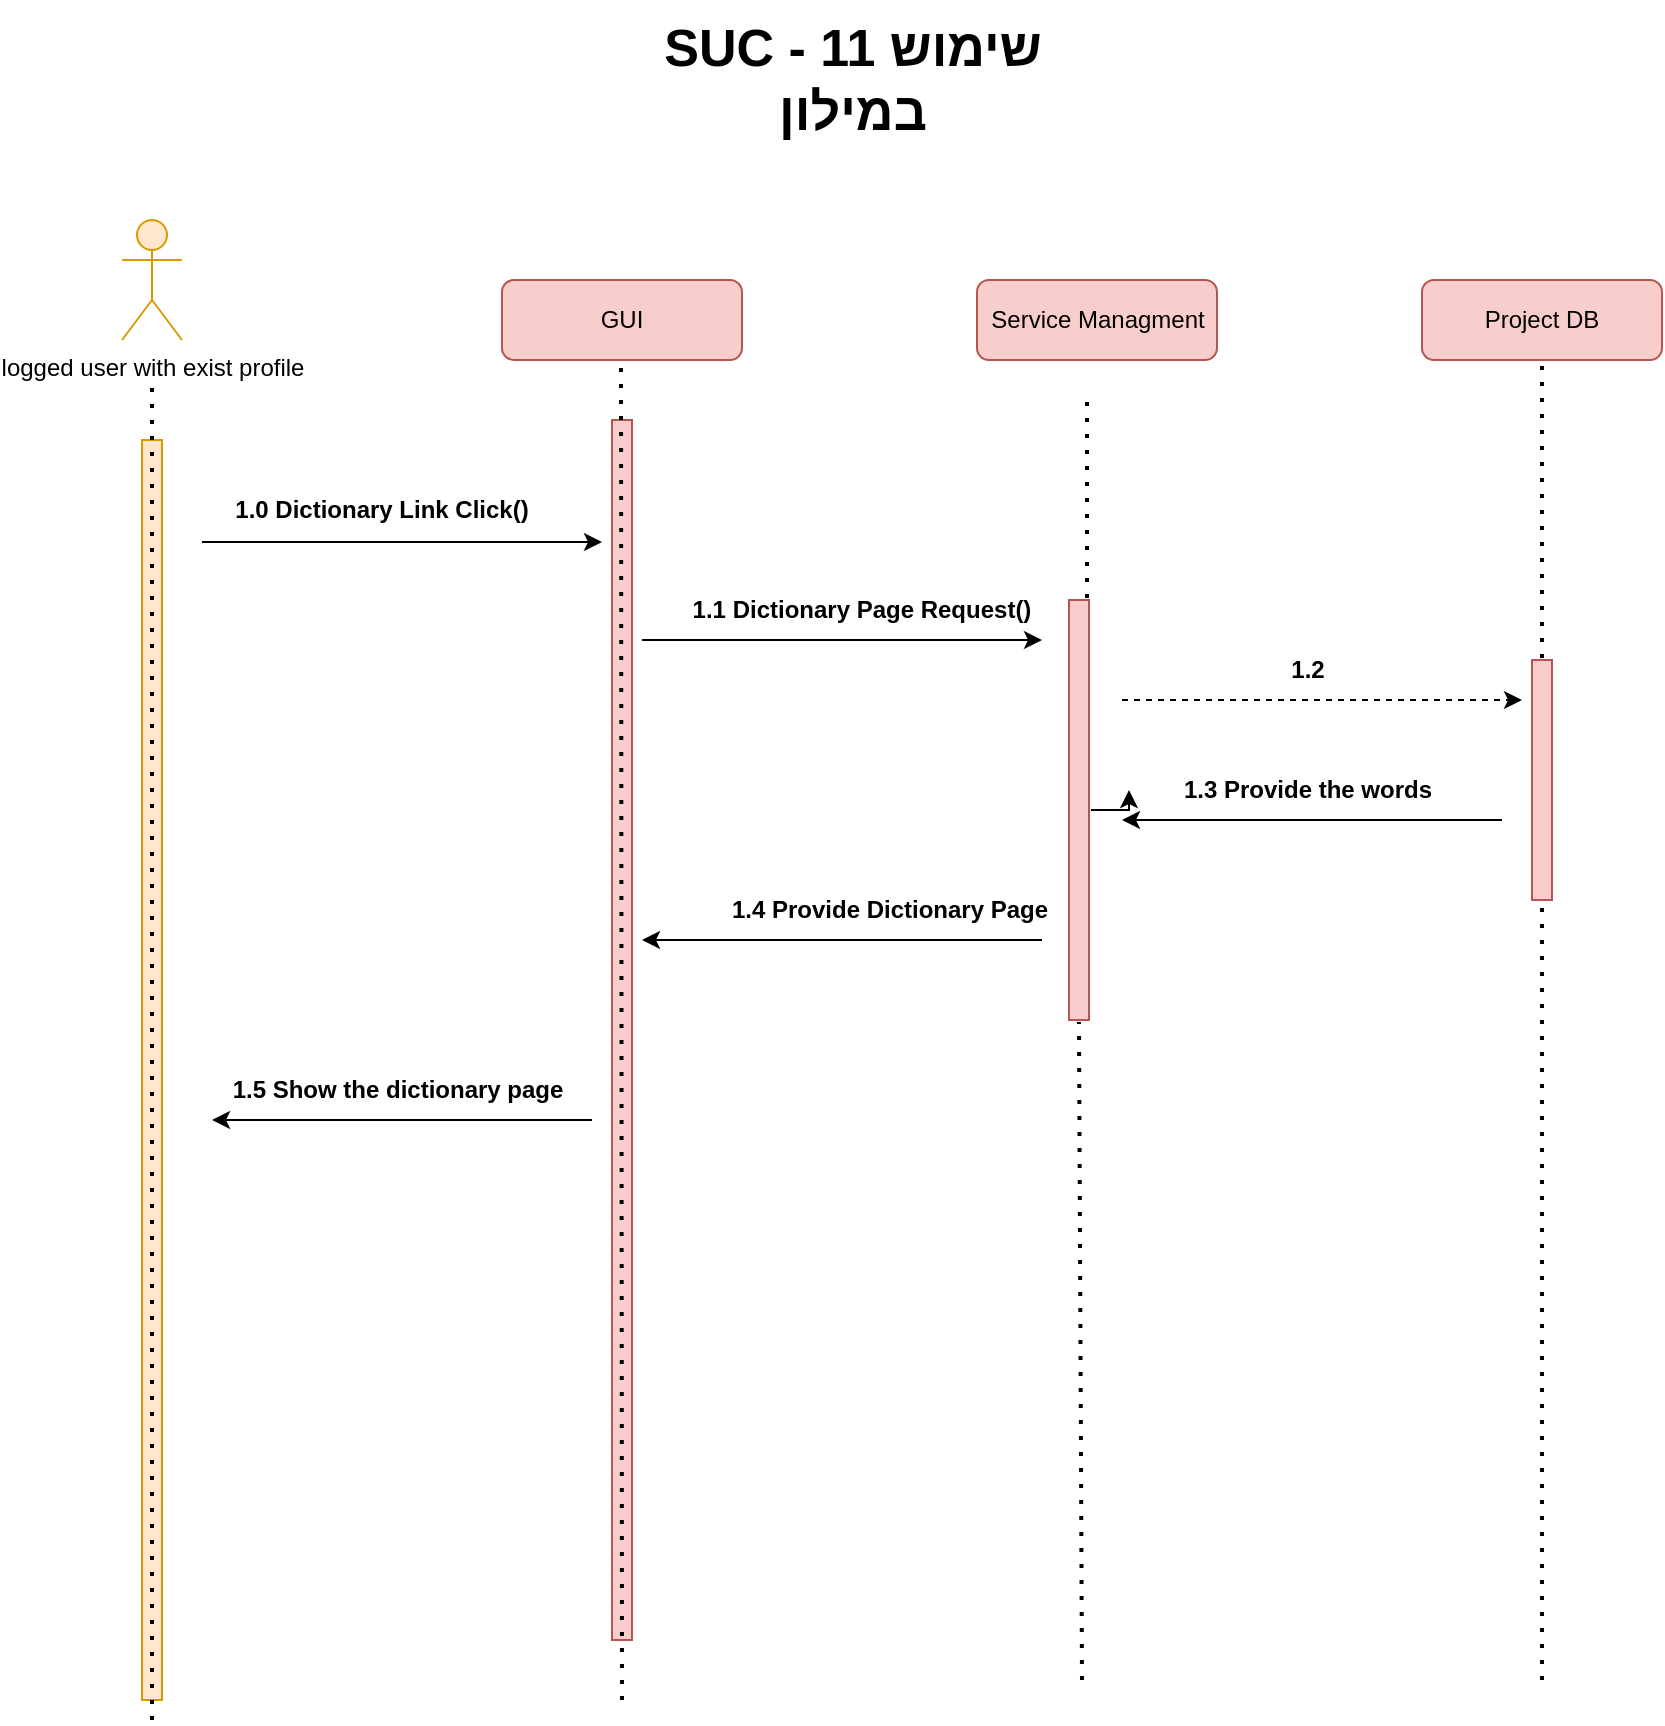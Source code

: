 <mxfile version="15.4.0" type="device"><diagram id="7uZCH2WHSXq1aa201ih5" name="Page-1"><mxGraphModel dx="1851" dy="584" grid="1" gridSize="10" guides="1" tooltips="1" connect="1" arrows="1" fold="1" page="1" pageScale="1" pageWidth="827" pageHeight="1169" math="0" shadow="0"><root><mxCell id="0"/><mxCell id="1" parent="0"/><mxCell id="6OuJZSdVUrKAz_O-S9y5-1" value="Service Managment" style="rounded=1;whiteSpace=wrap;html=1;fillColor=#f8cecc;strokeColor=#b85450;" parent="1" vertex="1"><mxGeometry x="327.5" y="210" width="120" height="40" as="geometry"/></mxCell><mxCell id="6OuJZSdVUrKAz_O-S9y5-2" value="logged user with exist profile" style="shape=umlActor;verticalLabelPosition=bottom;verticalAlign=top;html=1;outlineConnect=0;fillColor=#ffe6cc;strokeColor=#d79b00;" parent="1" vertex="1"><mxGeometry x="-100" y="180" width="30" height="60" as="geometry"/></mxCell><mxCell id="6OuJZSdVUrKAz_O-S9y5-3" value="SUC - 11 שימוש במילון" style="text;html=1;strokeColor=none;fillColor=none;align=center;verticalAlign=middle;whiteSpace=wrap;rounded=0;fontStyle=1;fontSize=26;" parent="1" vertex="1"><mxGeometry x="137.5" y="70" width="255" height="80" as="geometry"/></mxCell><mxCell id="6OuJZSdVUrKAz_O-S9y5-4" value="" style="endArrow=classic;html=1;rounded=0;fontSize=14;" parent="1" edge="1"><mxGeometry width="50" height="50" relative="1" as="geometry"><mxPoint x="-60" y="341" as="sourcePoint"/><mxPoint x="140" y="341" as="targetPoint"/></mxGeometry></mxCell><mxCell id="6OuJZSdVUrKAz_O-S9y5-5" value="&lt;font style=&quot;font-size: 12px&quot;&gt;1.0 Dictionary Link Click()&lt;/font&gt;" style="text;html=1;strokeColor=none;fillColor=none;align=center;verticalAlign=middle;whiteSpace=wrap;rounded=0;shadow=0;glass=0;sketch=0;fontSize=12;fontStyle=1" parent="1" vertex="1"><mxGeometry x="-60" y="320" width="180" height="10" as="geometry"/></mxCell><mxCell id="6OuJZSdVUrKAz_O-S9y5-6" value="GUI" style="rounded=1;whiteSpace=wrap;html=1;fillColor=#f8cecc;strokeColor=#b85450;" parent="1" vertex="1"><mxGeometry x="90" y="210" width="120" height="40" as="geometry"/></mxCell><mxCell id="6OuJZSdVUrKAz_O-S9y5-7" value="" style="html=1;points=[];perimeter=orthogonalPerimeter;fontSize=14;fillColor=#f8cecc;strokeColor=#b85450;perimeterSpacing=1;rounded=0;shadow=0;glass=0;sketch=0;" parent="1" vertex="1"><mxGeometry x="145" y="280" width="10" height="610" as="geometry"/></mxCell><mxCell id="6OuJZSdVUrKAz_O-S9y5-8" value="" style="endArrow=classic;html=1;rounded=0;fontSize=14;" parent="1" edge="1"><mxGeometry width="50" height="50" relative="1" as="geometry"><mxPoint x="160" y="390" as="sourcePoint"/><mxPoint x="360" y="390" as="targetPoint"/></mxGeometry></mxCell><mxCell id="6OuJZSdVUrKAz_O-S9y5-9" value="&lt;font style=&quot;font-size: 12px&quot;&gt;1.1 Dictionary Page Request()&lt;/font&gt;" style="text;html=1;strokeColor=none;fillColor=none;align=center;verticalAlign=middle;whiteSpace=wrap;rounded=0;shadow=0;glass=0;sketch=0;fontSize=12;fontStyle=1" parent="1" vertex="1"><mxGeometry x="170" y="370" width="200" height="10" as="geometry"/></mxCell><mxCell id="6OuJZSdVUrKAz_O-S9y5-10" value="" style="html=1;points=[];perimeter=orthogonalPerimeter;fontSize=14;fillColor=#ffe6cc;strokeColor=#d79b00;perimeterSpacing=1;rounded=0;shadow=0;glass=0;sketch=0;" parent="1" vertex="1"><mxGeometry x="-90" y="290" width="10" height="630" as="geometry"/></mxCell><mxCell id="6OuJZSdVUrKAz_O-S9y5-12" value="Project DB" style="rounded=1;whiteSpace=wrap;html=1;fillColor=#f8cecc;strokeColor=#b85450;" parent="1" vertex="1"><mxGeometry x="550" y="210" width="120" height="40" as="geometry"/></mxCell><mxCell id="6OuJZSdVUrKAz_O-S9y5-13" value="" style="endArrow=none;dashed=1;html=1;dashPattern=1 3;strokeWidth=2;rounded=0;fontSize=14;entryX=0.5;entryY=1;entryDx=0;entryDy=0;startArrow=none;" parent="1" source="6OuJZSdVUrKAz_O-S9y5-16" target="6OuJZSdVUrKAz_O-S9y5-12" edge="1"><mxGeometry width="50" height="50" relative="1" as="geometry"><mxPoint x="610" y="660" as="sourcePoint"/><mxPoint x="630" y="340" as="targetPoint"/></mxGeometry></mxCell><mxCell id="6OuJZSdVUrKAz_O-S9y5-14" value="" style="endArrow=classic;html=1;rounded=0;fontSize=14;" parent="1" edge="1"><mxGeometry width="50" height="50" relative="1" as="geometry"><mxPoint x="590" y="480" as="sourcePoint"/><mxPoint x="400" y="480" as="targetPoint"/></mxGeometry></mxCell><mxCell id="6OuJZSdVUrKAz_O-S9y5-16" value="" style="html=1;points=[];perimeter=orthogonalPerimeter;fontSize=14;fillColor=#f8cecc;strokeColor=#b85450;perimeterSpacing=1;rounded=0;shadow=0;glass=0;sketch=0;" parent="1" vertex="1"><mxGeometry x="605" y="400" width="10" height="120" as="geometry"/></mxCell><mxCell id="6OuJZSdVUrKAz_O-S9y5-17" value="" style="endArrow=none;dashed=1;html=1;dashPattern=1 3;strokeWidth=2;rounded=0;fontSize=14;entryX=0.5;entryY=1;entryDx=0;entryDy=0;startArrow=none;" parent="1" target="6OuJZSdVUrKAz_O-S9y5-16" edge="1"><mxGeometry width="50" height="50" relative="1" as="geometry"><mxPoint x="610" y="910" as="sourcePoint"/><mxPoint x="610" y="250" as="targetPoint"/></mxGeometry></mxCell><mxCell id="6OuJZSdVUrKAz_O-S9y5-18" value="" style="endArrow=classic;html=1;rounded=0;fontSize=14;dashed=1;" parent="1" edge="1"><mxGeometry width="50" height="50" relative="1" as="geometry"><mxPoint x="400" y="420" as="sourcePoint"/><mxPoint x="600" y="420" as="targetPoint"/></mxGeometry></mxCell><mxCell id="6OuJZSdVUrKAz_O-S9y5-19" value="&lt;font style=&quot;font-size: 12px&quot;&gt;1.2&lt;/font&gt;" style="text;html=1;strokeColor=none;fillColor=none;align=center;verticalAlign=middle;whiteSpace=wrap;rounded=0;shadow=0;glass=0;sketch=0;fontSize=12;fontStyle=1" parent="1" vertex="1"><mxGeometry x="392.5" y="400" width="200" height="10" as="geometry"/></mxCell><mxCell id="6OuJZSdVUrKAz_O-S9y5-21" value="&lt;font style=&quot;font-size: 12px&quot;&gt;1.3 Provide the words&lt;/font&gt;" style="text;html=1;strokeColor=none;fillColor=none;align=center;verticalAlign=middle;whiteSpace=wrap;rounded=0;shadow=0;glass=0;sketch=0;fontSize=12;fontStyle=1" parent="1" vertex="1"><mxGeometry x="392.5" y="460" width="200" height="10" as="geometry"/></mxCell><mxCell id="6OuJZSdVUrKAz_O-S9y5-22" value="" style="endArrow=classic;html=1;rounded=0;fontSize=14;" parent="1" edge="1"><mxGeometry width="50" height="50" relative="1" as="geometry"><mxPoint x="360" y="540" as="sourcePoint"/><mxPoint x="160" y="540" as="targetPoint"/></mxGeometry></mxCell><mxCell id="6OuJZSdVUrKAz_O-S9y5-23" value="&lt;font style=&quot;font-size: 12px&quot;&gt;1.4 Provide Dictionary Page&lt;/font&gt;" style="text;html=1;strokeColor=none;fillColor=none;align=center;verticalAlign=middle;whiteSpace=wrap;rounded=0;shadow=0;glass=0;sketch=0;fontSize=12;fontStyle=1" parent="1" vertex="1"><mxGeometry x="183.5" y="520" width="200" height="10" as="geometry"/></mxCell><mxCell id="6OuJZSdVUrKAz_O-S9y5-24" value="" style="endArrow=classic;html=1;rounded=0;fontSize=14;" parent="1" edge="1"><mxGeometry width="50" height="50" relative="1" as="geometry"><mxPoint x="135" y="630" as="sourcePoint"/><mxPoint x="-55" y="630" as="targetPoint"/></mxGeometry></mxCell><mxCell id="6OuJZSdVUrKAz_O-S9y5-25" value="&lt;font style=&quot;font-size: 12px&quot;&gt;1.5 Show the dictionary page&lt;/font&gt;" style="text;html=1;strokeColor=none;fillColor=none;align=center;verticalAlign=middle;whiteSpace=wrap;rounded=0;shadow=0;glass=0;sketch=0;fontSize=12;fontStyle=1" parent="1" vertex="1"><mxGeometry x="-62.5" y="610" width="200" height="10" as="geometry"/></mxCell><mxCell id="6OuJZSdVUrKAz_O-S9y5-26" value="" style="endArrow=none;dashed=1;html=1;dashPattern=1 3;strokeWidth=2;rounded=0;fontSize=14;entryX=0.5;entryY=1;entryDx=0;entryDy=0;startArrow=none;" parent="1" source="6OuJZSdVUrKAz_O-S9y5-11" edge="1"><mxGeometry width="50" height="50" relative="1" as="geometry"><mxPoint x="380" y="910" as="sourcePoint"/><mxPoint x="382.5" y="270" as="targetPoint"/></mxGeometry></mxCell><mxCell id="6OuJZSdVUrKAz_O-S9y5-27" value="" style="endArrow=none;dashed=1;html=1;dashPattern=1 3;strokeWidth=2;rounded=0;fontSize=14;entryX=0.5;entryY=1;entryDx=0;entryDy=0;startArrow=none;" parent="1" edge="1"><mxGeometry width="50" height="50" relative="1" as="geometry"><mxPoint x="150" y="920" as="sourcePoint"/><mxPoint x="149.5" y="251" as="targetPoint"/></mxGeometry></mxCell><mxCell id="6OuJZSdVUrKAz_O-S9y5-28" value="" style="endArrow=none;dashed=1;html=1;dashPattern=1 3;strokeWidth=2;rounded=0;fontSize=14;startArrow=none;" parent="1" edge="1"><mxGeometry width="50" height="50" relative="1" as="geometry"><mxPoint x="-85" y="930" as="sourcePoint"/><mxPoint x="-85" y="260" as="targetPoint"/></mxGeometry></mxCell><mxCell id="6OuJZSdVUrKAz_O-S9y5-30" value="" style="edgeStyle=orthogonalEdgeStyle;rounded=0;orthogonalLoop=1;jettySize=auto;html=1;" parent="1" source="6OuJZSdVUrKAz_O-S9y5-11" target="6OuJZSdVUrKAz_O-S9y5-21" edge="1"><mxGeometry relative="1" as="geometry"/></mxCell><mxCell id="6OuJZSdVUrKAz_O-S9y5-11" value="" style="html=1;points=[];perimeter=orthogonalPerimeter;fontSize=14;fillColor=#f8cecc;strokeColor=#b85450;perimeterSpacing=1;rounded=0;shadow=0;glass=0;sketch=0;" parent="1" vertex="1"><mxGeometry x="373.5" y="370" width="10" height="210" as="geometry"/></mxCell><mxCell id="6OuJZSdVUrKAz_O-S9y5-29" value="" style="endArrow=none;dashed=1;html=1;dashPattern=1 3;strokeWidth=2;rounded=0;fontSize=14;entryX=0.5;entryY=1;entryDx=0;entryDy=0;startArrow=none;" parent="1" target="6OuJZSdVUrKAz_O-S9y5-11" edge="1"><mxGeometry width="50" height="50" relative="1" as="geometry"><mxPoint x="380" y="910" as="sourcePoint"/><mxPoint x="382.5" y="270" as="targetPoint"/></mxGeometry></mxCell></root></mxGraphModel></diagram></mxfile>